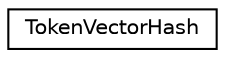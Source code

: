 digraph "Graphical Class Hierarchy"
{
 // LATEX_PDF_SIZE
  edge [fontname="Helvetica",fontsize="10",labelfontname="Helvetica",labelfontsize="10"];
  node [fontname="Helvetica",fontsize="10",shape=record];
  rankdir="LR";
  Node0 [label="TokenVectorHash",height=0.2,width=0.4,color="black", fillcolor="white", style="filled",URL="$structTokenVectorHash.html",tooltip="Hash function object for a vector of Tokens."];
}
